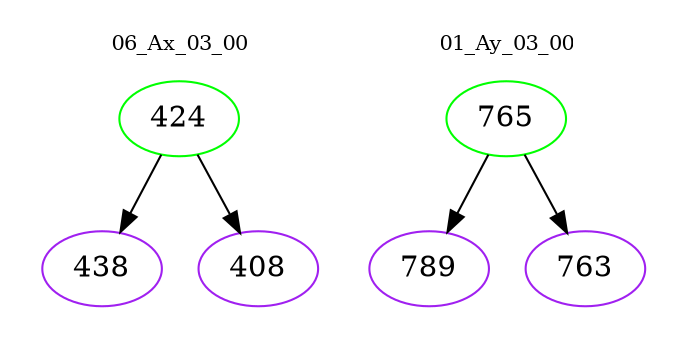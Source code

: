 digraph{
subgraph cluster_0 {
color = white
label = "06_Ax_03_00";
fontsize=10;
T0_424 [label="424", color="green"]
T0_424 -> T0_438 [color="black"]
T0_438 [label="438", color="purple"]
T0_424 -> T0_408 [color="black"]
T0_408 [label="408", color="purple"]
}
subgraph cluster_1 {
color = white
label = "01_Ay_03_00";
fontsize=10;
T1_765 [label="765", color="green"]
T1_765 -> T1_789 [color="black"]
T1_789 [label="789", color="purple"]
T1_765 -> T1_763 [color="black"]
T1_763 [label="763", color="purple"]
}
}

